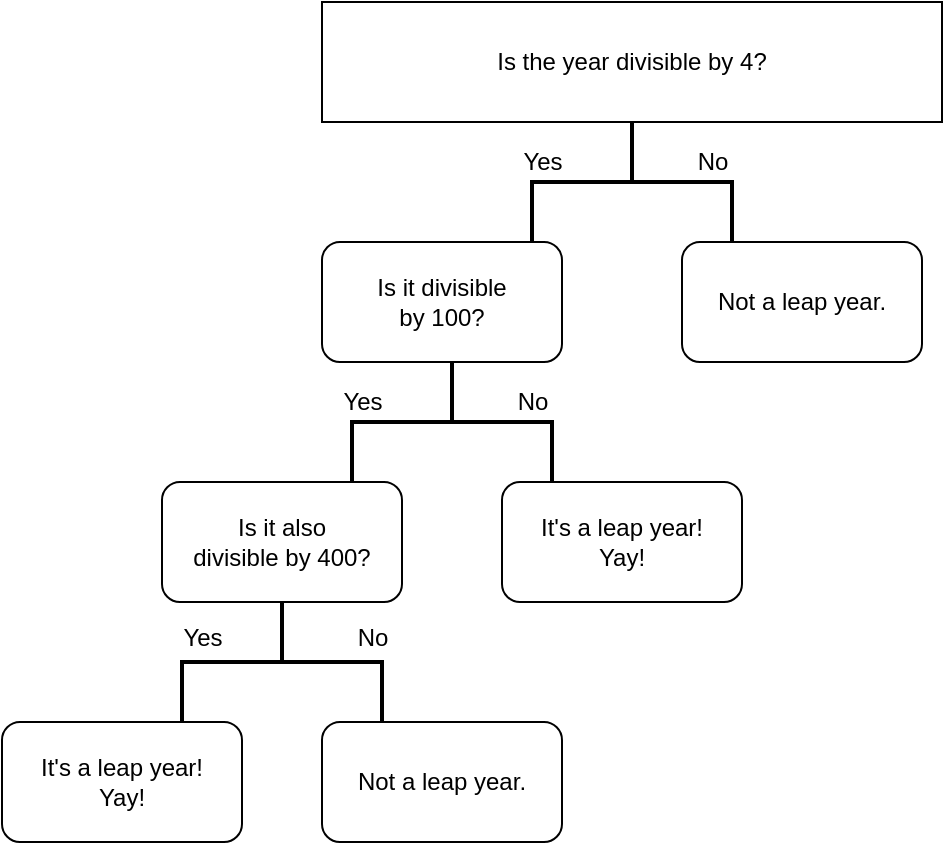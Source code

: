 <mxfile version="15.0.3" type="github">
  <diagram id="2vDC8EeW9OwynZXaOO-n" name="Page-1">
    <mxGraphModel dx="1422" dy="762" grid="1" gridSize="10" guides="1" tooltips="1" connect="1" arrows="1" fold="1" page="1" pageScale="1" pageWidth="850" pageHeight="1100" math="0" shadow="0">
      <root>
        <mxCell id="0" />
        <mxCell id="1" parent="0" />
        <mxCell id="gBku6mgQIPsNkrvf2lms-26" value="" style="strokeWidth=2;html=1;shape=mxgraph.flowchart.annotation_2;align=left;labelPosition=right;pointerEvents=1;rotation=90;" parent="1" vertex="1">
          <mxGeometry x="300" y="240" width="70" height="100" as="geometry" />
        </mxCell>
        <mxCell id="gBku6mgQIPsNkrvf2lms-3" value="" style="strokeWidth=2;html=1;shape=mxgraph.flowchart.annotation_2;align=left;labelPosition=right;pointerEvents=1;rotation=90;" parent="1" vertex="1">
          <mxGeometry x="390" y="120" width="70" height="100" as="geometry" />
        </mxCell>
        <mxCell id="gBku6mgQIPsNkrvf2lms-2" value="Is the year divisible by 4?" style="rounded=0;whiteSpace=wrap;html=1;" parent="1" vertex="1">
          <mxGeometry x="270" y="80" width="310" height="60" as="geometry" />
        </mxCell>
        <mxCell id="gBku6mgQIPsNkrvf2lms-6" value="Not a leap year." style="rounded=1;whiteSpace=wrap;html=1;" parent="1" vertex="1">
          <mxGeometry x="450" y="200" width="120" height="60" as="geometry" />
        </mxCell>
        <mxCell id="gBku6mgQIPsNkrvf2lms-14" value="Yes" style="text;html=1;align=center;verticalAlign=middle;resizable=0;points=[];autosize=1;strokeColor=none;" parent="1" vertex="1">
          <mxGeometry x="360" y="150" width="40" height="20" as="geometry" />
        </mxCell>
        <mxCell id="gBku6mgQIPsNkrvf2lms-15" value="No" style="text;html=1;align=center;verticalAlign=middle;resizable=0;points=[];autosize=1;strokeColor=none;" parent="1" vertex="1">
          <mxGeometry x="450" y="150" width="30" height="20" as="geometry" />
        </mxCell>
        <mxCell id="gBku6mgQIPsNkrvf2lms-4" value="Is it divisible &lt;br&gt;by 100?" style="rounded=1;whiteSpace=wrap;html=1;" parent="1" vertex="1">
          <mxGeometry x="270" y="200" width="120" height="60" as="geometry" />
        </mxCell>
        <mxCell id="gBku6mgQIPsNkrvf2lms-20" value="" style="strokeWidth=2;html=1;shape=mxgraph.flowchart.annotation_2;align=left;labelPosition=right;pointerEvents=1;rotation=90;" parent="1" vertex="1">
          <mxGeometry x="212.5" y="360" width="75" height="100" as="geometry" />
        </mxCell>
        <mxCell id="gBku6mgQIPsNkrvf2lms-21" value="Yes" style="text;html=1;align=center;verticalAlign=middle;resizable=0;points=[];autosize=1;strokeColor=none;" parent="1" vertex="1">
          <mxGeometry x="190" y="387.5" width="40" height="20" as="geometry" />
        </mxCell>
        <mxCell id="gBku6mgQIPsNkrvf2lms-22" value="No" style="text;html=1;align=center;verticalAlign=middle;resizable=0;points=[];autosize=1;strokeColor=none;" parent="1" vertex="1">
          <mxGeometry x="280" y="387.5" width="30" height="20" as="geometry" />
        </mxCell>
        <mxCell id="gBku6mgQIPsNkrvf2lms-12" value="It&#39;s a leap year!&lt;br&gt;Yay!" style="rounded=1;whiteSpace=wrap;html=1;" parent="1" vertex="1">
          <mxGeometry x="360" y="320" width="120" height="60" as="geometry" />
        </mxCell>
        <mxCell id="gBku6mgQIPsNkrvf2lms-23" value="&lt;span&gt;Is it also&lt;/span&gt;&lt;br&gt;&lt;span&gt;divisible by 400?&lt;/span&gt;" style="rounded=1;whiteSpace=wrap;html=1;" parent="1" vertex="1">
          <mxGeometry x="190" y="320" width="120" height="60" as="geometry" />
        </mxCell>
        <mxCell id="gBku6mgQIPsNkrvf2lms-27" value="Yes" style="text;html=1;align=center;verticalAlign=middle;resizable=0;points=[];autosize=1;strokeColor=none;" parent="1" vertex="1">
          <mxGeometry x="270" y="270" width="40" height="20" as="geometry" />
        </mxCell>
        <mxCell id="gBku6mgQIPsNkrvf2lms-28" value="No" style="text;html=1;align=center;verticalAlign=middle;resizable=0;points=[];autosize=1;strokeColor=none;" parent="1" vertex="1">
          <mxGeometry x="360" y="270" width="30" height="20" as="geometry" />
        </mxCell>
        <mxCell id="gBku6mgQIPsNkrvf2lms-29" value="It&#39;s a leap year!&lt;br&gt;Yay!" style="rounded=1;whiteSpace=wrap;html=1;" parent="1" vertex="1">
          <mxGeometry x="110" y="440" width="120" height="60" as="geometry" />
        </mxCell>
        <mxCell id="gBku6mgQIPsNkrvf2lms-30" value="Not a leap year." style="rounded=1;whiteSpace=wrap;html=1;" parent="1" vertex="1">
          <mxGeometry x="270" y="440" width="120" height="60" as="geometry" />
        </mxCell>
      </root>
    </mxGraphModel>
  </diagram>
</mxfile>
